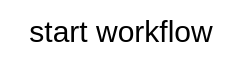 <mxfile>
    <diagram id="KsKnLOATJLzsBuHMJHzz" name="Page-1">
        <mxGraphModel dx="877" dy="798" grid="1" gridSize="10" guides="1" tooltips="1" connect="1" arrows="1" fold="1" page="1" pageScale="1" pageWidth="1169" pageHeight="1654" math="0" shadow="0">
            <root>
                <mxCell id="0"/>
                <mxCell id="1" parent="0"/>
                <mxCell id="2" value="start workflow" style="text;html=1;align=center;verticalAlign=middle;resizable=0;points=[];autosize=1;strokeColor=none;fillColor=none;fontSize=15;" vertex="1" parent="1">
                    <mxGeometry x="40" y="95" width="120" height="30" as="geometry"/>
                </mxCell>
            </root>
        </mxGraphModel>
    </diagram>
</mxfile>
